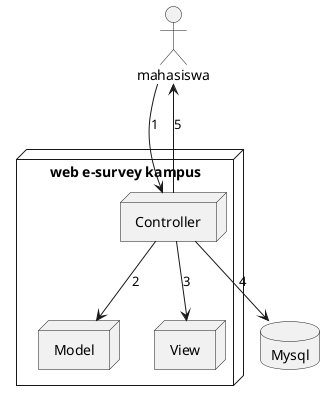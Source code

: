 @startuml

actor "mahasiswa" as user

node "web e-survey kampus"{
    node "Model" as model
    node "Controller" as controller
    node "View" as view
}

database "Mysql" as mysql

user --> controller : 1
controller --> model : 2
controller --> view : 3
controller --> mysql : 4
controller --> user : 5

@enduml